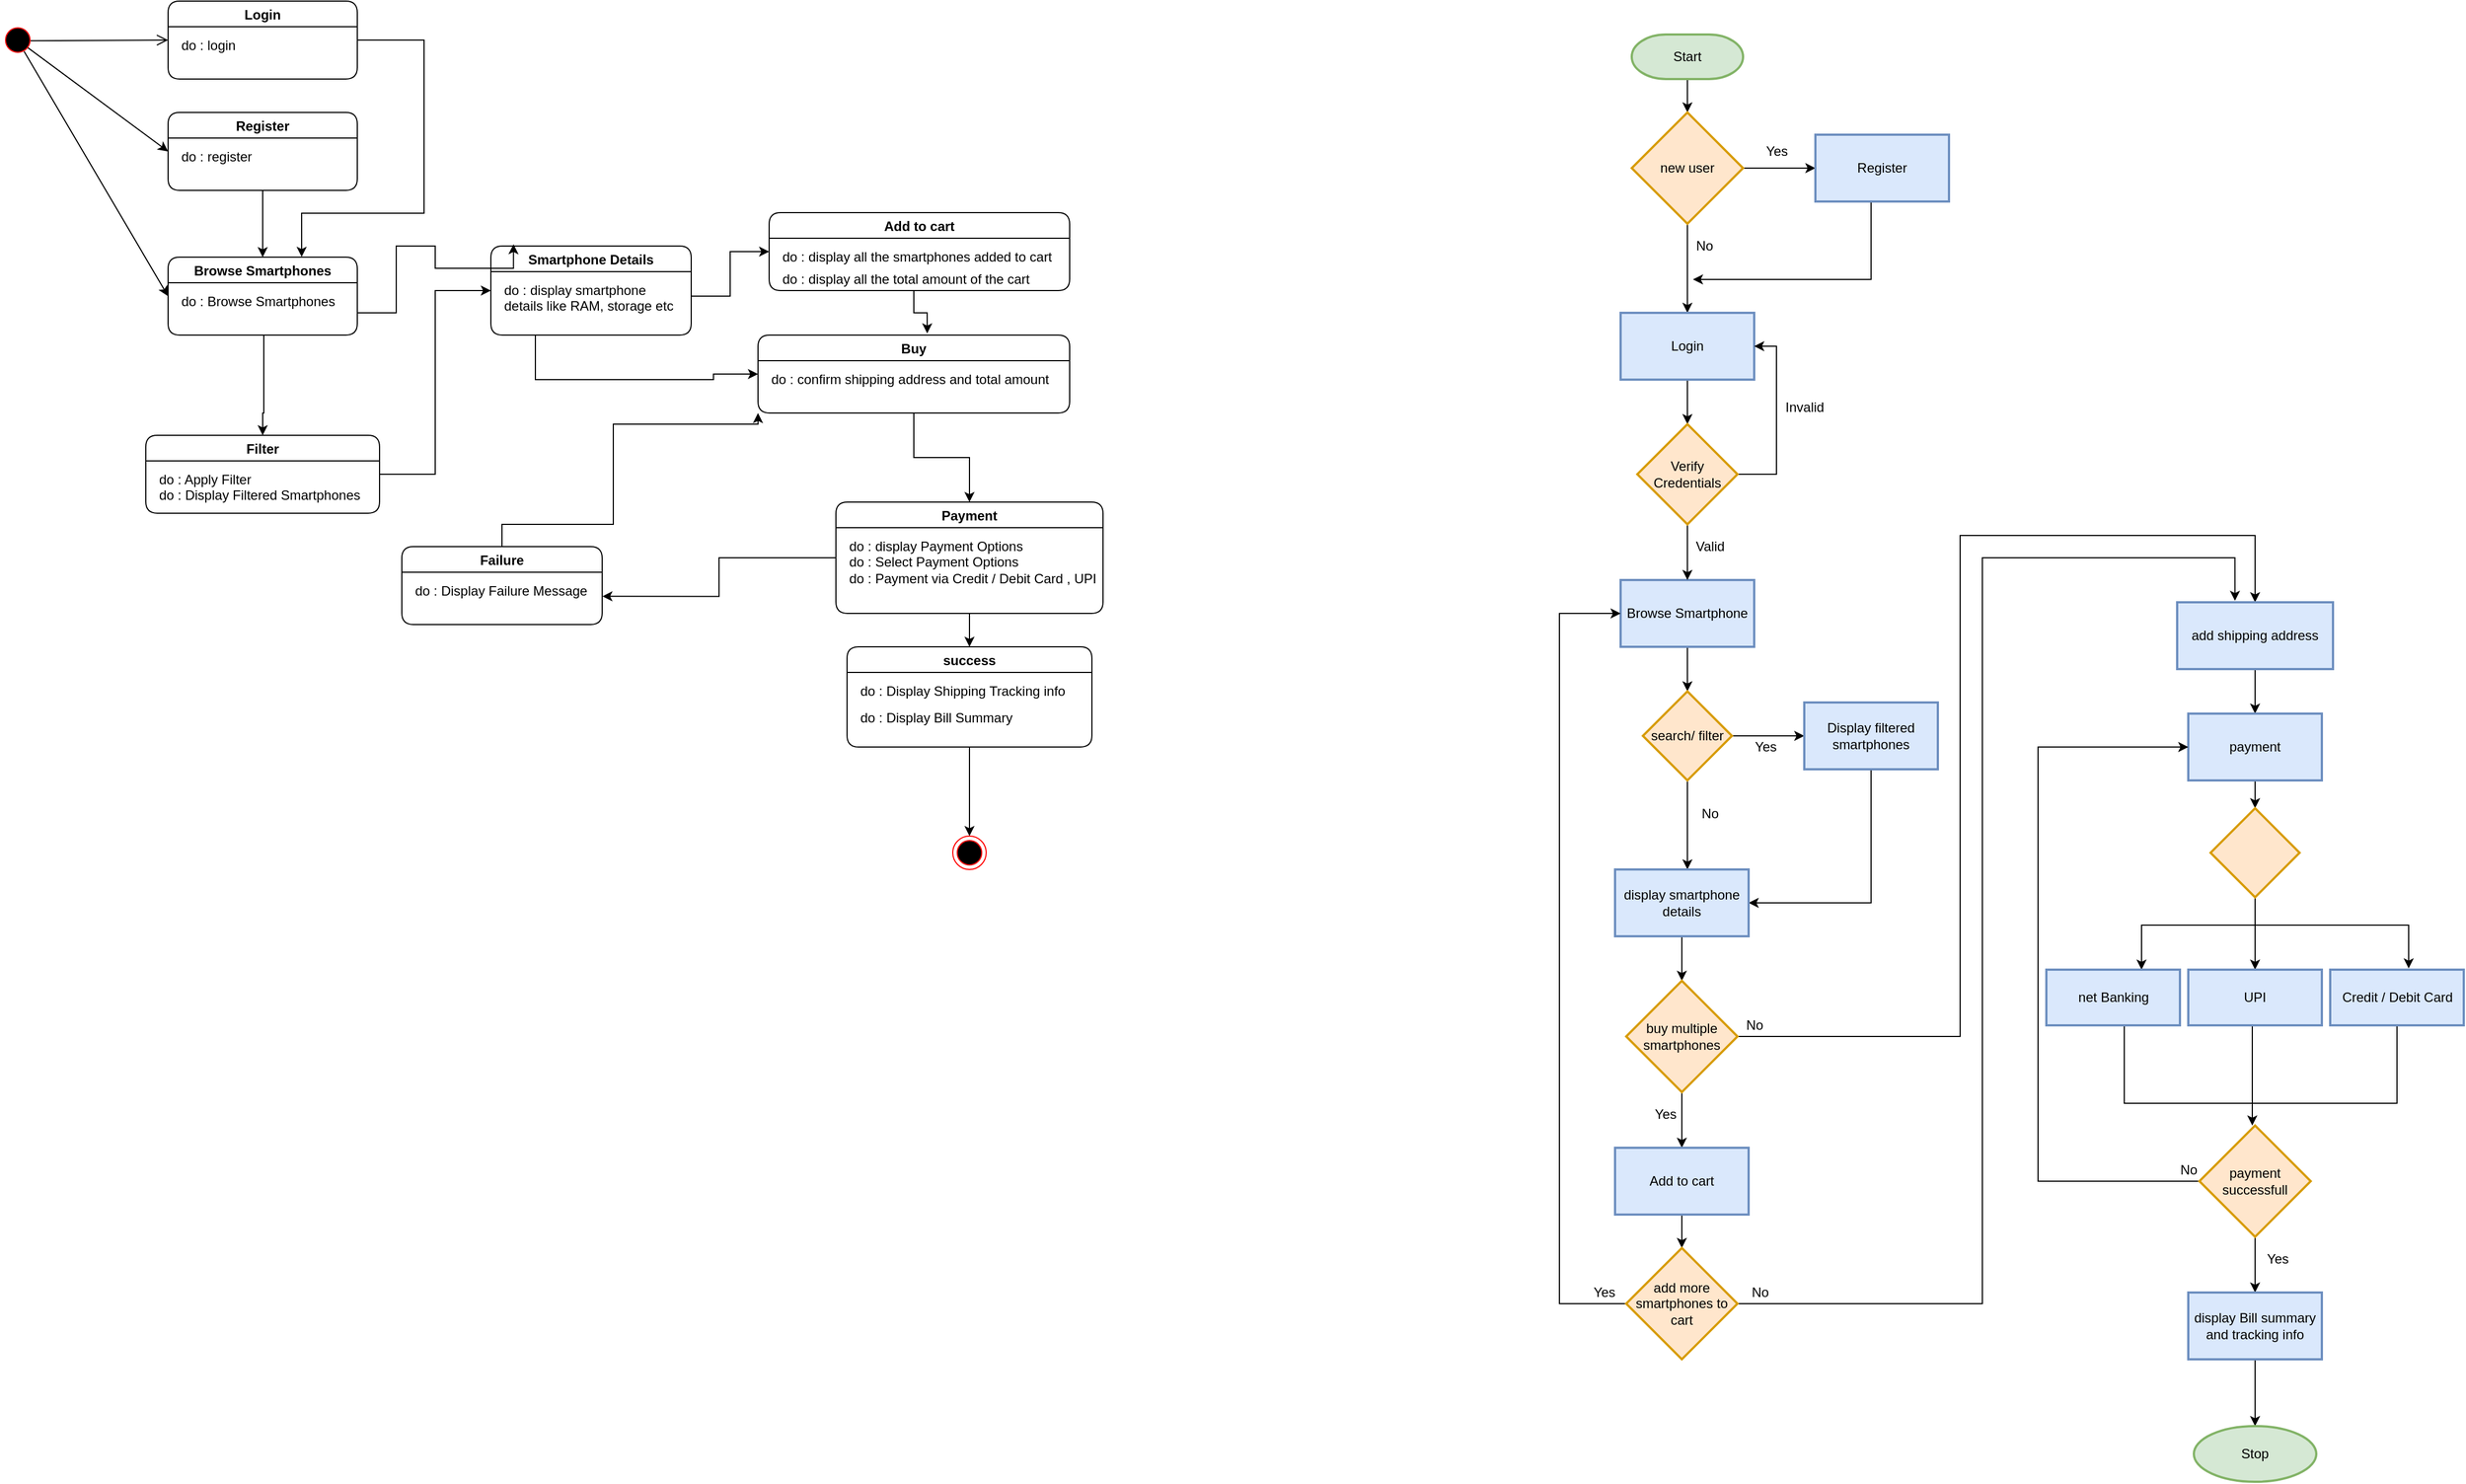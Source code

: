 <mxfile version="14.6.6" type="device"><diagram name="Page-1" id="58cdce13-f638-feb5-8d6f-7d28b1aa9fa0"><mxGraphModel dx="1221" dy="626" grid="1" gridSize="10" guides="1" tooltips="1" connect="1" arrows="1" fold="1" page="1" pageScale="1" pageWidth="1100" pageHeight="850" background="#ffffff" math="0" shadow="0"><root><mxCell id="0"/><mxCell id="1" parent="0"/><mxCell id="HettC8K9gz9zgXReMGe_-32" style="rounded=0;orthogonalLoop=1;jettySize=auto;html=1;entryX=0;entryY=0.5;entryDx=0;entryDy=0;exitX=0.783;exitY=0.714;exitDx=0;exitDy=0;exitPerimeter=0;" parent="1" source="HettC8K9gz9zgXReMGe_-4" target="HettC8K9gz9zgXReMGe_-27" edge="1"><mxGeometry relative="1" as="geometry"/></mxCell><mxCell id="HettC8K9gz9zgXReMGe_-33" style="edgeStyle=none;rounded=0;orthogonalLoop=1;jettySize=auto;html=1;entryX=0;entryY=0.5;entryDx=0;entryDy=0;exitX=0.688;exitY=0.837;exitDx=0;exitDy=0;exitPerimeter=0;" parent="1" source="HettC8K9gz9zgXReMGe_-4" target="HettC8K9gz9zgXReMGe_-19" edge="1"><mxGeometry relative="1" as="geometry"><mxPoint x="270" y="310" as="targetPoint"/></mxGeometry></mxCell><mxCell id="HettC8K9gz9zgXReMGe_-4" value="" style="ellipse;html=1;shape=startState;fillColor=#000000;strokeColor=#ff0000;" parent="1" vertex="1"><mxGeometry x="120" y="80" width="30" height="30" as="geometry"/></mxCell><mxCell id="HettC8K9gz9zgXReMGe_-5" value="" style="html=1;verticalAlign=bottom;endArrow=open;endSize=8;strokeColor=#000000;exitX=0.882;exitY=0.52;exitDx=0;exitDy=0;exitPerimeter=0;entryX=0;entryY=0.5;entryDx=0;entryDy=0;" parent="1" source="HettC8K9gz9zgXReMGe_-4" target="HettC8K9gz9zgXReMGe_-29" edge="1"><mxGeometry relative="1" as="geometry"><mxPoint x="230" y="95.5" as="targetPoint"/><mxPoint x="146" y="95.5" as="sourcePoint"/></mxGeometry></mxCell><mxCell id="t_Y87jBm84fp0ZfeWm3s-17" style="edgeStyle=orthogonalEdgeStyle;rounded=0;orthogonalLoop=1;jettySize=auto;html=1;" edge="1" parent="1" source="HettC8K9gz9zgXReMGe_-15"><mxGeometry relative="1" as="geometry"><mxPoint x="800" y="430" as="targetPoint"/><Array as="points"><mxPoint x="570" y="530"/><mxPoint x="670" y="530"/><mxPoint x="670" y="440"/></Array></mxGeometry></mxCell><mxCell id="HettC8K9gz9zgXReMGe_-15" value="Failure" style="swimlane;rounded=1;startSize=23;" parent="1" vertex="1"><mxGeometry x="480" y="550" width="180" height="70" as="geometry"><mxRectangle x="140" y="5" width="80" height="23" as="alternateBounds"/></mxGeometry></mxCell><mxCell id="HettC8K9gz9zgXReMGe_-16" value="do : Display Failure Message" style="text;html=1;resizable=0;points=[];autosize=1;align=left;verticalAlign=top;spacingTop=-4;" parent="HettC8K9gz9zgXReMGe_-15" vertex="1"><mxGeometry x="10" y="30" width="170" height="20" as="geometry"/></mxCell><mxCell id="bRlnaPuVCn2W1XJWT1bl-6" style="edgeStyle=orthogonalEdgeStyle;rounded=0;orthogonalLoop=1;jettySize=auto;html=1;entryX=0.5;entryY=0;entryDx=0;entryDy=0;" parent="1" source="HettC8K9gz9zgXReMGe_-17" target="HettC8K9gz9zgXReMGe_-53" edge="1"><mxGeometry relative="1" as="geometry"/></mxCell><mxCell id="HettC8K9gz9zgXReMGe_-17" value="success" style="swimlane;rounded=1;startSize=23;" parent="1" vertex="1"><mxGeometry x="880" y="640" width="220" height="90" as="geometry"><mxRectangle x="140" y="5" width="80" height="23" as="alternateBounds"/></mxGeometry></mxCell><mxCell id="HettC8K9gz9zgXReMGe_-18" value="do : Display Shipping Tracking info" style="text;html=1;resizable=0;points=[];autosize=1;align=left;verticalAlign=top;spacingTop=-4;" parent="HettC8K9gz9zgXReMGe_-17" vertex="1"><mxGeometry x="10" y="30" width="200" height="20" as="geometry"/></mxCell><mxCell id="HettC8K9gz9zgXReMGe_-50" value="do : Display Bill Summary" style="text;html=1;" parent="HettC8K9gz9zgXReMGe_-17" vertex="1"><mxGeometry x="10" y="50" width="110" height="30" as="geometry"/></mxCell><mxCell id="UNhjwap0lLsYnW5HGIpj-2" style="edgeStyle=orthogonalEdgeStyle;rounded=0;orthogonalLoop=1;jettySize=auto;html=1;entryX=0.5;entryY=0;entryDx=0;entryDy=0;" parent="1" source="HettC8K9gz9zgXReMGe_-19" edge="1" target="HettC8K9gz9zgXReMGe_-25"><mxGeometry relative="1" as="geometry"><mxPoint x="620" y="430" as="targetPoint"/><Array as="points"><mxPoint x="356" y="430"/></Array></mxGeometry></mxCell><mxCell id="HettC8K9gz9zgXReMGe_-19" value="Browse Smartphones" style="swimlane;rounded=1;" parent="1" vertex="1"><mxGeometry x="270" y="290" width="170" height="70" as="geometry"><mxRectangle x="140" y="5" width="80" height="23" as="alternateBounds"/></mxGeometry></mxCell><mxCell id="HettC8K9gz9zgXReMGe_-20" value="do :&amp;nbsp;&lt;span style=&quot;text-align: center&quot;&gt;Browse Smartphones&lt;/span&gt;" style="text;html=1;resizable=0;points=[];autosize=1;align=left;verticalAlign=top;spacingTop=-4;" parent="HettC8K9gz9zgXReMGe_-19" vertex="1"><mxGeometry x="10" y="30" width="150" height="20" as="geometry"/></mxCell><mxCell id="HettC8K9gz9zgXReMGe_-48" style="edgeStyle=none;rounded=0;orthogonalLoop=1;jettySize=auto;html=1;entryX=0.5;entryY=0;entryDx=0;entryDy=0;" parent="1" source="HettC8K9gz9zgXReMGe_-21" target="HettC8K9gz9zgXReMGe_-17" edge="1"><mxGeometry relative="1" as="geometry"><mxPoint x="860" y="600" as="targetPoint"/></mxGeometry></mxCell><mxCell id="t_Y87jBm84fp0ZfeWm3s-16" style="edgeStyle=orthogonalEdgeStyle;rounded=0;orthogonalLoop=1;jettySize=auto;html=1;entryX=1.001;entryY=0.734;entryDx=0;entryDy=0;entryPerimeter=0;" edge="1" parent="1" source="HettC8K9gz9zgXReMGe_-21" target="HettC8K9gz9zgXReMGe_-16"><mxGeometry relative="1" as="geometry"/></mxCell><mxCell id="HettC8K9gz9zgXReMGe_-21" value="Payment" style="swimlane;rounded=1;" parent="1" vertex="1"><mxGeometry x="870" y="510" width="240" height="100" as="geometry"><mxRectangle x="140" y="5" width="80" height="23" as="alternateBounds"/></mxGeometry></mxCell><mxCell id="HettC8K9gz9zgXReMGe_-22" value="do : display Payment Options" style="text;html=1;resizable=0;points=[];autosize=1;align=left;verticalAlign=top;spacingTop=-4;" parent="HettC8K9gz9zgXReMGe_-21" vertex="1"><mxGeometry x="10" y="30" width="170" height="20" as="geometry"/></mxCell><mxCell id="HettC8K9gz9zgXReMGe_-45" value="do : Select Payment Options" style="text;html=1;" parent="HettC8K9gz9zgXReMGe_-21" vertex="1"><mxGeometry x="10" y="40" width="110" height="30" as="geometry"/></mxCell><mxCell id="HettC8K9gz9zgXReMGe_-46" value="do : Payment via Credit / Debit Card , UPI" style="text;html=1;" parent="HettC8K9gz9zgXReMGe_-21" vertex="1"><mxGeometry x="10" y="55" width="110" height="30" as="geometry"/></mxCell><mxCell id="HettC8K9gz9zgXReMGe_-23" value="Add to cart" style="swimlane;rounded=1;" parent="1" vertex="1"><mxGeometry x="810" y="250" width="270" height="70" as="geometry"><mxRectangle x="140" y="5" width="80" height="23" as="alternateBounds"/></mxGeometry></mxCell><mxCell id="HettC8K9gz9zgXReMGe_-24" value="do : display all the smartphones added to cart" style="text;html=1;resizable=0;points=[];autosize=1;align=left;verticalAlign=top;spacingTop=-4;" parent="HettC8K9gz9zgXReMGe_-23" vertex="1"><mxGeometry x="10" y="30" width="260" height="20" as="geometry"/></mxCell><mxCell id="t_Y87jBm84fp0ZfeWm3s-13" value="do : display all the total amount of the cart" style="text;html=1;resizable=0;points=[];autosize=1;align=left;verticalAlign=top;spacingTop=-4;" vertex="1" parent="HettC8K9gz9zgXReMGe_-23"><mxGeometry x="10" y="50" width="240" height="20" as="geometry"/></mxCell><mxCell id="t_Y87jBm84fp0ZfeWm3s-5" style="edgeStyle=orthogonalEdgeStyle;rounded=0;orthogonalLoop=1;jettySize=auto;html=1;entryX=0;entryY=0.5;entryDx=0;entryDy=0;" edge="1" parent="1" source="HettC8K9gz9zgXReMGe_-25" target="t_Y87jBm84fp0ZfeWm3s-2"><mxGeometry relative="1" as="geometry"/></mxCell><mxCell id="HettC8K9gz9zgXReMGe_-25" value="Filter" style="swimlane;rounded=1;" parent="1" vertex="1"><mxGeometry x="250" y="450" width="210" height="70" as="geometry"><mxRectangle x="140" y="5" width="80" height="23" as="alternateBounds"/></mxGeometry></mxCell><mxCell id="HettC8K9gz9zgXReMGe_-26" value="do : Apply Filter" style="text;html=1;resizable=0;points=[];autosize=1;align=left;verticalAlign=top;spacingTop=-4;" parent="HettC8K9gz9zgXReMGe_-25" vertex="1"><mxGeometry x="10" y="30" width="100" height="20" as="geometry"/></mxCell><mxCell id="HettC8K9gz9zgXReMGe_-38" value="do : Display Filtered Smartphones" style="text;html=1;" parent="HettC8K9gz9zgXReMGe_-25" vertex="1"><mxGeometry x="10" y="40" width="110" height="30" as="geometry"/></mxCell><mxCell id="HettC8K9gz9zgXReMGe_-35" style="edgeStyle=none;rounded=0;orthogonalLoop=1;jettySize=auto;html=1;entryX=0.5;entryY=0;entryDx=0;entryDy=0;" parent="1" source="HettC8K9gz9zgXReMGe_-27" target="HettC8K9gz9zgXReMGe_-19" edge="1"><mxGeometry relative="1" as="geometry"/></mxCell><mxCell id="HettC8K9gz9zgXReMGe_-27" value="Register" style="swimlane;rounded=1;" parent="1" vertex="1"><mxGeometry x="270" y="160" width="170" height="70" as="geometry"><mxRectangle x="140" y="5" width="80" height="23" as="alternateBounds"/></mxGeometry></mxCell><mxCell id="HettC8K9gz9zgXReMGe_-28" value="do : register" style="text;html=1;resizable=0;points=[];autosize=1;align=left;verticalAlign=top;spacingTop=-4;" parent="HettC8K9gz9zgXReMGe_-27" vertex="1"><mxGeometry x="10" y="30" width="80" height="20" as="geometry"/></mxCell><mxCell id="HettC8K9gz9zgXReMGe_-31" style="edgeStyle=orthogonalEdgeStyle;rounded=0;orthogonalLoop=1;jettySize=auto;html=1;entryX=0.706;entryY=-0.004;entryDx=0;entryDy=0;entryPerimeter=0;" parent="1" source="HettC8K9gz9zgXReMGe_-29" target="HettC8K9gz9zgXReMGe_-19" edge="1"><mxGeometry relative="1" as="geometry"><mxPoint x="390" y="288.5" as="targetPoint"/><Array as="points"><mxPoint x="500" y="94.5"/><mxPoint x="500" y="250.5"/><mxPoint x="390" y="250.5"/></Array></mxGeometry></mxCell><mxCell id="HettC8K9gz9zgXReMGe_-29" value="Login" style="swimlane;rounded=1;" parent="1" vertex="1"><mxGeometry x="270" y="60" width="170" height="70" as="geometry"><mxRectangle x="140" y="5" width="80" height="23" as="alternateBounds"/></mxGeometry></mxCell><mxCell id="HettC8K9gz9zgXReMGe_-30" value="do : login&amp;nbsp;" style="text;html=1;resizable=0;points=[];autosize=1;align=left;verticalAlign=top;spacingTop=-4;" parent="HettC8K9gz9zgXReMGe_-29" vertex="1"><mxGeometry x="10" y="30" width="70" height="20" as="geometry"/></mxCell><mxCell id="HettC8K9gz9zgXReMGe_-53" value="" style="ellipse;html=1;shape=endState;fillColor=#000000;strokeColor=#ff0000;rounded=1;" parent="1" vertex="1"><mxGeometry x="975" y="810" width="30" height="30" as="geometry"/></mxCell><mxCell id="t_Y87jBm84fp0ZfeWm3s-12" style="edgeStyle=orthogonalEdgeStyle;rounded=0;orthogonalLoop=1;jettySize=auto;html=1;entryX=0;entryY=0.5;entryDx=0;entryDy=0;" edge="1" parent="1" source="t_Y87jBm84fp0ZfeWm3s-2" target="t_Y87jBm84fp0ZfeWm3s-7"><mxGeometry relative="1" as="geometry"><mxPoint x="740" y="370" as="targetPoint"/><Array as="points"><mxPoint x="600" y="400"/><mxPoint x="760" y="400"/></Array></mxGeometry></mxCell><mxCell id="t_Y87jBm84fp0ZfeWm3s-2" value="Smartphone Details" style="swimlane;rounded=1;" vertex="1" parent="1"><mxGeometry x="560" y="280" width="180" height="80" as="geometry"><mxRectangle x="140" y="5" width="80" height="23" as="alternateBounds"/></mxGeometry></mxCell><mxCell id="t_Y87jBm84fp0ZfeWm3s-3" value="do : display smartphone &lt;br&gt;details like RAM, storage etc" style="text;html=1;resizable=0;points=[];autosize=1;align=left;verticalAlign=top;spacingTop=-4;" vertex="1" parent="t_Y87jBm84fp0ZfeWm3s-2"><mxGeometry x="10" y="30" width="170" height="30" as="geometry"/></mxCell><mxCell id="t_Y87jBm84fp0ZfeWm3s-6" style="edgeStyle=orthogonalEdgeStyle;rounded=0;orthogonalLoop=1;jettySize=auto;html=1;entryX=0.113;entryY=-0.021;entryDx=0;entryDy=0;entryPerimeter=0;" edge="1" parent="1" target="t_Y87jBm84fp0ZfeWm3s-2"><mxGeometry relative="1" as="geometry"><mxPoint x="510" y="350" as="targetPoint"/><mxPoint x="440" y="340" as="sourcePoint"/><Array as="points"><mxPoint x="475" y="340"/><mxPoint x="475" y="280"/><mxPoint x="510" y="280"/><mxPoint x="510" y="300"/><mxPoint x="580" y="300"/></Array></mxGeometry></mxCell><mxCell id="t_Y87jBm84fp0ZfeWm3s-14" style="edgeStyle=orthogonalEdgeStyle;rounded=0;orthogonalLoop=1;jettySize=auto;html=1;" edge="1" parent="1" source="t_Y87jBm84fp0ZfeWm3s-7" target="HettC8K9gz9zgXReMGe_-21"><mxGeometry relative="1" as="geometry"/></mxCell><mxCell id="t_Y87jBm84fp0ZfeWm3s-7" value="Buy" style="swimlane;rounded=1;" vertex="1" parent="1"><mxGeometry x="800" y="360" width="280" height="70" as="geometry"><mxRectangle x="140" y="5" width="80" height="23" as="alternateBounds"/></mxGeometry></mxCell><mxCell id="t_Y87jBm84fp0ZfeWm3s-8" value="do : confirm shipping address and total amount" style="text;html=1;resizable=0;points=[];autosize=1;align=left;verticalAlign=top;spacingTop=-4;" vertex="1" parent="t_Y87jBm84fp0ZfeWm3s-7"><mxGeometry x="10" y="30" width="270" height="20" as="geometry"/></mxCell><mxCell id="t_Y87jBm84fp0ZfeWm3s-11" style="edgeStyle=orthogonalEdgeStyle;rounded=0;orthogonalLoop=1;jettySize=auto;html=1;entryX=0;entryY=0.5;entryDx=0;entryDy=0;" edge="1" parent="1" source="t_Y87jBm84fp0ZfeWm3s-3" target="HettC8K9gz9zgXReMGe_-23"><mxGeometry relative="1" as="geometry"/></mxCell><mxCell id="t_Y87jBm84fp0ZfeWm3s-15" style="edgeStyle=orthogonalEdgeStyle;rounded=0;orthogonalLoop=1;jettySize=auto;html=1;entryX=0.543;entryY=-0.022;entryDx=0;entryDy=0;entryPerimeter=0;" edge="1" parent="1" source="t_Y87jBm84fp0ZfeWm3s-13" target="t_Y87jBm84fp0ZfeWm3s-7"><mxGeometry relative="1" as="geometry"/></mxCell><mxCell id="t_Y87jBm84fp0ZfeWm3s-30" style="edgeStyle=orthogonalEdgeStyle;rounded=0;orthogonalLoop=1;jettySize=auto;html=1;entryX=0.5;entryY=1;entryDx=0;entryDy=0;endArrow=none;endFill=0;startArrow=classic;startFill=1;entryPerimeter=0;" edge="1" parent="1" source="t_Y87jBm84fp0ZfeWm3s-29" target="t_Y87jBm84fp0ZfeWm3s-109"><mxGeometry relative="1" as="geometry"><mxPoint x="1635" y="130" as="targetPoint"/></mxGeometry></mxCell><mxCell id="t_Y87jBm84fp0ZfeWm3s-32" value="" style="edgeStyle=orthogonalEdgeStyle;rounded=0;orthogonalLoop=1;jettySize=auto;html=1;startArrow=none;startFill=0;endArrow=classic;endFill=1;" edge="1" parent="1" source="t_Y87jBm84fp0ZfeWm3s-29" target="t_Y87jBm84fp0ZfeWm3s-31"><mxGeometry relative="1" as="geometry"/></mxCell><mxCell id="t_Y87jBm84fp0ZfeWm3s-34" value="" style="edgeStyle=orthogonalEdgeStyle;rounded=0;orthogonalLoop=1;jettySize=auto;html=1;startArrow=none;startFill=0;endArrow=classic;endFill=1;" edge="1" parent="1" source="t_Y87jBm84fp0ZfeWm3s-29" target="t_Y87jBm84fp0ZfeWm3s-33"><mxGeometry relative="1" as="geometry"/></mxCell><mxCell id="t_Y87jBm84fp0ZfeWm3s-29" value="new user" style="strokeWidth=2;html=1;shape=mxgraph.flowchart.decision;whiteSpace=wrap;fillColor=#ffe6cc;strokeColor=#d79b00;" vertex="1" parent="1"><mxGeometry x="1585" y="160" width="100" height="100" as="geometry"/></mxCell><mxCell id="t_Y87jBm84fp0ZfeWm3s-39" style="edgeStyle=orthogonalEdgeStyle;rounded=0;orthogonalLoop=1;jettySize=auto;html=1;startArrow=none;startFill=0;endArrow=classic;endFill=1;" edge="1" parent="1" source="t_Y87jBm84fp0ZfeWm3s-31"><mxGeometry relative="1" as="geometry"><mxPoint x="1640" y="310" as="targetPoint"/><Array as="points"><mxPoint x="1800" y="310"/></Array></mxGeometry></mxCell><mxCell id="t_Y87jBm84fp0ZfeWm3s-31" value="Register" style="whiteSpace=wrap;html=1;strokeWidth=2;fillColor=#dae8fc;strokeColor=#6c8ebf;" vertex="1" parent="1"><mxGeometry x="1750" y="180" width="120" height="60" as="geometry"/></mxCell><mxCell id="t_Y87jBm84fp0ZfeWm3s-55" value="" style="edgeStyle=orthogonalEdgeStyle;rounded=0;orthogonalLoop=1;jettySize=auto;html=1;startArrow=none;startFill=0;endArrow=classic;endFill=1;" edge="1" parent="1" source="t_Y87jBm84fp0ZfeWm3s-33" target="t_Y87jBm84fp0ZfeWm3s-54"><mxGeometry relative="1" as="geometry"/></mxCell><mxCell id="t_Y87jBm84fp0ZfeWm3s-33" value="Login" style="whiteSpace=wrap;html=1;strokeWidth=2;fillColor=#dae8fc;strokeColor=#6c8ebf;" vertex="1" parent="1"><mxGeometry x="1575" y="340" width="120" height="60" as="geometry"/></mxCell><mxCell id="t_Y87jBm84fp0ZfeWm3s-35" value="Yes" style="text;html=1;align=center;verticalAlign=middle;resizable=0;points=[];autosize=1;strokeColor=none;" vertex="1" parent="1"><mxGeometry x="1700" y="185" width="30" height="20" as="geometry"/></mxCell><mxCell id="t_Y87jBm84fp0ZfeWm3s-36" value="No" style="text;html=1;align=center;verticalAlign=middle;resizable=0;points=[];autosize=1;strokeColor=none;" vertex="1" parent="1"><mxGeometry x="1635" y="270" width="30" height="20" as="geometry"/></mxCell><mxCell id="t_Y87jBm84fp0ZfeWm3s-45" value="" style="edgeStyle=orthogonalEdgeStyle;rounded=0;orthogonalLoop=1;jettySize=auto;html=1;startArrow=none;startFill=0;endArrow=classic;endFill=1;" edge="1" parent="1" source="t_Y87jBm84fp0ZfeWm3s-37" target="t_Y87jBm84fp0ZfeWm3s-44"><mxGeometry relative="1" as="geometry"/></mxCell><mxCell id="t_Y87jBm84fp0ZfeWm3s-37" value="Browse Smartphone" style="whiteSpace=wrap;html=1;strokeWidth=2;fillColor=#dae8fc;strokeColor=#6c8ebf;" vertex="1" parent="1"><mxGeometry x="1575" y="580" width="120" height="60" as="geometry"/></mxCell><mxCell id="t_Y87jBm84fp0ZfeWm3s-47" value="" style="edgeStyle=orthogonalEdgeStyle;rounded=0;orthogonalLoop=1;jettySize=auto;html=1;startArrow=none;startFill=0;endArrow=classic;endFill=1;" edge="1" parent="1" source="t_Y87jBm84fp0ZfeWm3s-44" target="t_Y87jBm84fp0ZfeWm3s-46"><mxGeometry relative="1" as="geometry"/></mxCell><mxCell id="t_Y87jBm84fp0ZfeWm3s-50" value="" style="edgeStyle=orthogonalEdgeStyle;rounded=0;orthogonalLoop=1;jettySize=auto;html=1;startArrow=none;startFill=0;endArrow=classic;endFill=1;" edge="1" parent="1" source="t_Y87jBm84fp0ZfeWm3s-44"><mxGeometry relative="1" as="geometry"><mxPoint x="1635" y="840" as="targetPoint"/></mxGeometry></mxCell><mxCell id="t_Y87jBm84fp0ZfeWm3s-44" value="search/ filter" style="rhombus;whiteSpace=wrap;html=1;strokeWidth=2;fillColor=#ffe6cc;strokeColor=#d79b00;" vertex="1" parent="1"><mxGeometry x="1595" y="680" width="80" height="80" as="geometry"/></mxCell><mxCell id="t_Y87jBm84fp0ZfeWm3s-108" style="edgeStyle=orthogonalEdgeStyle;rounded=0;orthogonalLoop=1;jettySize=auto;html=1;entryX=1;entryY=0.5;entryDx=0;entryDy=0;startArrow=none;startFill=0;endArrow=classic;endFill=1;" edge="1" parent="1" source="t_Y87jBm84fp0ZfeWm3s-46" target="t_Y87jBm84fp0ZfeWm3s-49"><mxGeometry relative="1" as="geometry"><Array as="points"><mxPoint x="1800" y="870"/></Array></mxGeometry></mxCell><mxCell id="t_Y87jBm84fp0ZfeWm3s-46" value="Display filtered smartphones" style="whiteSpace=wrap;html=1;strokeWidth=2;fillColor=#dae8fc;strokeColor=#6c8ebf;" vertex="1" parent="1"><mxGeometry x="1740" y="690" width="120" height="60" as="geometry"/></mxCell><mxCell id="t_Y87jBm84fp0ZfeWm3s-48" value="Yes" style="text;html=1;align=center;verticalAlign=middle;resizable=0;points=[];autosize=1;strokeColor=none;" vertex="1" parent="1"><mxGeometry x="1690" y="720" width="30" height="20" as="geometry"/></mxCell><mxCell id="t_Y87jBm84fp0ZfeWm3s-67" value="" style="edgeStyle=orthogonalEdgeStyle;rounded=0;orthogonalLoop=1;jettySize=auto;html=1;startArrow=none;startFill=0;endArrow=classic;endFill=1;" edge="1" parent="1" source="t_Y87jBm84fp0ZfeWm3s-49" target="t_Y87jBm84fp0ZfeWm3s-66"><mxGeometry relative="1" as="geometry"/></mxCell><mxCell id="t_Y87jBm84fp0ZfeWm3s-49" value="display smartphone details" style="whiteSpace=wrap;html=1;strokeWidth=2;fillColor=#dae8fc;strokeColor=#6c8ebf;" vertex="1" parent="1"><mxGeometry x="1570" y="840" width="120" height="60" as="geometry"/></mxCell><mxCell id="t_Y87jBm84fp0ZfeWm3s-51" value="No" style="text;html=1;align=center;verticalAlign=middle;resizable=0;points=[];autosize=1;strokeColor=none;" vertex="1" parent="1"><mxGeometry x="1640" y="780" width="30" height="20" as="geometry"/></mxCell><mxCell id="t_Y87jBm84fp0ZfeWm3s-60" style="edgeStyle=orthogonalEdgeStyle;rounded=0;orthogonalLoop=1;jettySize=auto;html=1;entryX=1;entryY=0.5;entryDx=0;entryDy=0;startArrow=none;startFill=0;endArrow=classic;endFill=1;" edge="1" parent="1" source="t_Y87jBm84fp0ZfeWm3s-54" target="t_Y87jBm84fp0ZfeWm3s-33"><mxGeometry relative="1" as="geometry"><Array as="points"><mxPoint x="1715" y="485"/><mxPoint x="1715" y="370"/></Array></mxGeometry></mxCell><mxCell id="t_Y87jBm84fp0ZfeWm3s-110" style="edgeStyle=orthogonalEdgeStyle;rounded=0;orthogonalLoop=1;jettySize=auto;html=1;entryX=0.5;entryY=0;entryDx=0;entryDy=0;startArrow=none;startFill=0;endArrow=classic;endFill=1;" edge="1" parent="1" source="t_Y87jBm84fp0ZfeWm3s-54" target="t_Y87jBm84fp0ZfeWm3s-37"><mxGeometry relative="1" as="geometry"/></mxCell><mxCell id="t_Y87jBm84fp0ZfeWm3s-54" value="Verify Credentials" style="rhombus;whiteSpace=wrap;html=1;strokeWidth=2;fillColor=#ffe6cc;strokeColor=#d79b00;" vertex="1" parent="1"><mxGeometry x="1590" y="440" width="90" height="90" as="geometry"/></mxCell><mxCell id="t_Y87jBm84fp0ZfeWm3s-61" value="Invalid" style="text;html=1;align=center;verticalAlign=middle;resizable=0;points=[];autosize=1;strokeColor=none;" vertex="1" parent="1"><mxGeometry x="1715" y="415" width="50" height="20" as="geometry"/></mxCell><mxCell id="t_Y87jBm84fp0ZfeWm3s-64" value="Valid" style="text;html=1;align=center;verticalAlign=middle;resizable=0;points=[];autosize=1;strokeColor=none;" vertex="1" parent="1"><mxGeometry x="1635" y="540" width="40" height="20" as="geometry"/></mxCell><mxCell id="t_Y87jBm84fp0ZfeWm3s-69" value="" style="edgeStyle=orthogonalEdgeStyle;rounded=0;orthogonalLoop=1;jettySize=auto;html=1;startArrow=none;startFill=0;endArrow=classic;endFill=1;entryX=0.5;entryY=0;entryDx=0;entryDy=0;exitX=1;exitY=0.5;exitDx=0;exitDy=0;" edge="1" parent="1" source="t_Y87jBm84fp0ZfeWm3s-66" target="t_Y87jBm84fp0ZfeWm3s-78"><mxGeometry relative="1" as="geometry"><mxPoint x="1680" y="1050" as="sourcePoint"/><mxPoint x="1750" y="1430" as="targetPoint"/><Array as="points"><mxPoint x="1880" y="990"/><mxPoint x="1880" y="540"/><mxPoint x="2145" y="540"/></Array></mxGeometry></mxCell><mxCell id="t_Y87jBm84fp0ZfeWm3s-71" value="" style="edgeStyle=orthogonalEdgeStyle;rounded=0;orthogonalLoop=1;jettySize=auto;html=1;startArrow=none;startFill=0;endArrow=classic;endFill=1;" edge="1" parent="1" source="t_Y87jBm84fp0ZfeWm3s-66" target="t_Y87jBm84fp0ZfeWm3s-70"><mxGeometry relative="1" as="geometry"/></mxCell><mxCell id="t_Y87jBm84fp0ZfeWm3s-66" value="buy multiple&lt;br&gt;smartphones" style="rhombus;whiteSpace=wrap;html=1;strokeWidth=2;fillColor=#ffe6cc;strokeColor=#d79b00;" vertex="1" parent="1"><mxGeometry x="1580" y="940" width="100" height="100" as="geometry"/></mxCell><mxCell id="t_Y87jBm84fp0ZfeWm3s-77" value="" style="edgeStyle=orthogonalEdgeStyle;rounded=0;orthogonalLoop=1;jettySize=auto;html=1;startArrow=none;startFill=0;endArrow=classic;endFill=1;" edge="1" parent="1" source="t_Y87jBm84fp0ZfeWm3s-70" target="t_Y87jBm84fp0ZfeWm3s-76"><mxGeometry relative="1" as="geometry"><Array as="points"><mxPoint x="1630" y="1210"/><mxPoint x="1630" y="1210"/></Array></mxGeometry></mxCell><mxCell id="t_Y87jBm84fp0ZfeWm3s-70" value="Add to cart" style="whiteSpace=wrap;html=1;strokeWidth=2;fillColor=#dae8fc;strokeColor=#6c8ebf;" vertex="1" parent="1"><mxGeometry x="1570" y="1090" width="120" height="60" as="geometry"/></mxCell><mxCell id="t_Y87jBm84fp0ZfeWm3s-72" value="Yes" style="text;html=1;align=center;verticalAlign=middle;resizable=0;points=[];autosize=1;strokeColor=none;" vertex="1" parent="1"><mxGeometry x="1600" y="1050" width="30" height="20" as="geometry"/></mxCell><mxCell id="t_Y87jBm84fp0ZfeWm3s-73" value="No" style="text;html=1;align=center;verticalAlign=middle;resizable=0;points=[];autosize=1;strokeColor=none;" vertex="1" parent="1"><mxGeometry x="1680" y="970" width="30" height="20" as="geometry"/></mxCell><mxCell id="t_Y87jBm84fp0ZfeWm3s-81" style="edgeStyle=orthogonalEdgeStyle;rounded=0;orthogonalLoop=1;jettySize=auto;html=1;entryX=0;entryY=0.5;entryDx=0;entryDy=0;startArrow=none;startFill=0;endArrow=classic;endFill=1;" edge="1" parent="1" source="t_Y87jBm84fp0ZfeWm3s-76" target="t_Y87jBm84fp0ZfeWm3s-37"><mxGeometry relative="1" as="geometry"><Array as="points"><mxPoint x="1520" y="1230"/><mxPoint x="1520" y="610"/></Array></mxGeometry></mxCell><mxCell id="t_Y87jBm84fp0ZfeWm3s-111" style="edgeStyle=orthogonalEdgeStyle;rounded=0;orthogonalLoop=1;jettySize=auto;html=1;startArrow=none;startFill=0;endArrow=classic;endFill=1;entryX=0.371;entryY=-0.022;entryDx=0;entryDy=0;entryPerimeter=0;" edge="1" parent="1" source="t_Y87jBm84fp0ZfeWm3s-76" target="t_Y87jBm84fp0ZfeWm3s-78"><mxGeometry relative="1" as="geometry"><mxPoint x="1930" y="440" as="targetPoint"/><Array as="points"><mxPoint x="1900" y="1230"/><mxPoint x="1900" y="560"/><mxPoint x="2127" y="560"/></Array></mxGeometry></mxCell><mxCell id="t_Y87jBm84fp0ZfeWm3s-76" value="add more smartphones to cart" style="rhombus;whiteSpace=wrap;html=1;strokeWidth=2;fillColor=#ffe6cc;strokeColor=#d79b00;" vertex="1" parent="1"><mxGeometry x="1580" y="1180" width="100" height="100" as="geometry"/></mxCell><mxCell id="t_Y87jBm84fp0ZfeWm3s-84" value="" style="edgeStyle=orthogonalEdgeStyle;rounded=0;orthogonalLoop=1;jettySize=auto;html=1;startArrow=none;startFill=0;endArrow=classic;endFill=1;" edge="1" parent="1" source="t_Y87jBm84fp0ZfeWm3s-78" target="t_Y87jBm84fp0ZfeWm3s-83"><mxGeometry relative="1" as="geometry"/></mxCell><mxCell id="t_Y87jBm84fp0ZfeWm3s-78" value="add shipping address" style="whiteSpace=wrap;html=1;strokeWidth=2;fillColor=#dae8fc;strokeColor=#6c8ebf;" vertex="1" parent="1"><mxGeometry x="2075" y="600" width="140" height="60" as="geometry"/></mxCell><mxCell id="t_Y87jBm84fp0ZfeWm3s-80" value="No" style="text;html=1;align=center;verticalAlign=middle;resizable=0;points=[];autosize=1;strokeColor=none;" vertex="1" parent="1"><mxGeometry x="1685" y="1210" width="30" height="20" as="geometry"/></mxCell><mxCell id="t_Y87jBm84fp0ZfeWm3s-82" value="Yes" style="text;html=1;align=center;verticalAlign=middle;resizable=0;points=[];autosize=1;strokeColor=none;" vertex="1" parent="1"><mxGeometry x="1545" y="1210" width="30" height="20" as="geometry"/></mxCell><mxCell id="t_Y87jBm84fp0ZfeWm3s-86" value="" style="edgeStyle=orthogonalEdgeStyle;rounded=0;orthogonalLoop=1;jettySize=auto;html=1;startArrow=none;startFill=0;endArrow=classic;endFill=1;" edge="1" parent="1" source="t_Y87jBm84fp0ZfeWm3s-83" target="t_Y87jBm84fp0ZfeWm3s-85"><mxGeometry relative="1" as="geometry"/></mxCell><mxCell id="t_Y87jBm84fp0ZfeWm3s-83" value="payment" style="whiteSpace=wrap;html=1;strokeWidth=2;fillColor=#dae8fc;strokeColor=#6c8ebf;" vertex="1" parent="1"><mxGeometry x="2085" y="700" width="120" height="60" as="geometry"/></mxCell><mxCell id="t_Y87jBm84fp0ZfeWm3s-114" style="edgeStyle=orthogonalEdgeStyle;rounded=0;orthogonalLoop=1;jettySize=auto;html=1;startArrow=none;startFill=0;endArrow=classic;endFill=1;entryX=0.5;entryY=0;entryDx=0;entryDy=0;" edge="1" parent="1" source="t_Y87jBm84fp0ZfeWm3s-85" target="t_Y87jBm84fp0ZfeWm3s-89"><mxGeometry relative="1" as="geometry"><mxPoint x="2150" y="900" as="targetPoint"/><Array as="points"/></mxGeometry></mxCell><mxCell id="t_Y87jBm84fp0ZfeWm3s-85" value="" style="rhombus;whiteSpace=wrap;html=1;strokeWidth=2;fillColor=#ffe6cc;strokeColor=#d79b00;" vertex="1" parent="1"><mxGeometry x="2105" y="785" width="80" height="80" as="geometry"/></mxCell><mxCell id="t_Y87jBm84fp0ZfeWm3s-96" style="edgeStyle=orthogonalEdgeStyle;rounded=0;orthogonalLoop=1;jettySize=auto;html=1;startArrow=none;startFill=0;endArrow=classic;endFill=1;entryX=0.5;entryY=0;entryDx=0;entryDy=0;entryPerimeter=0;" edge="1" parent="1" source="t_Y87jBm84fp0ZfeWm3s-89"><mxGeometry relative="1" as="geometry"><mxPoint x="2142.5" y="1070" as="targetPoint"/><Array as="points"><mxPoint x="2143" y="1025"/></Array></mxGeometry></mxCell><mxCell id="t_Y87jBm84fp0ZfeWm3s-89" value="UPI" style="whiteSpace=wrap;html=1;strokeWidth=2;fillColor=#dae8fc;strokeColor=#6c8ebf;" vertex="1" parent="1"><mxGeometry x="2085" y="930" width="120" height="50" as="geometry"/></mxCell><mxCell id="t_Y87jBm84fp0ZfeWm3s-95" style="edgeStyle=orthogonalEdgeStyle;rounded=0;orthogonalLoop=1;jettySize=auto;html=1;startArrow=none;startFill=0;endArrow=none;endFill=0;entryX=0.5;entryY=1;entryDx=0;entryDy=0;" edge="1" parent="1" source="t_Y87jBm84fp0ZfeWm3s-91" target="t_Y87jBm84fp0ZfeWm3s-93"><mxGeometry relative="1" as="geometry"><mxPoint x="2172.5" y="1245" as="targetPoint"/><Array as="points"><mxPoint x="2027.5" y="1050"/><mxPoint x="2272.5" y="1050"/></Array></mxGeometry></mxCell><mxCell id="t_Y87jBm84fp0ZfeWm3s-115" style="edgeStyle=orthogonalEdgeStyle;rounded=0;orthogonalLoop=1;jettySize=auto;html=1;entryX=0.59;entryY=-0.022;entryDx=0;entryDy=0;entryPerimeter=0;startArrow=classic;startFill=1;endArrow=classic;endFill=1;" edge="1" parent="1" source="t_Y87jBm84fp0ZfeWm3s-91" target="t_Y87jBm84fp0ZfeWm3s-93"><mxGeometry relative="1" as="geometry"><Array as="points"><mxPoint x="2043" y="890"/><mxPoint x="2283" y="890"/><mxPoint x="2283" y="929"/></Array></mxGeometry></mxCell><mxCell id="t_Y87jBm84fp0ZfeWm3s-91" value="net Banking" style="whiteSpace=wrap;html=1;strokeWidth=2;fillColor=#dae8fc;strokeColor=#6c8ebf;" vertex="1" parent="1"><mxGeometry x="1957.5" y="930" width="120" height="50" as="geometry"/></mxCell><mxCell id="t_Y87jBm84fp0ZfeWm3s-93" value="Credit / Debit Card" style="whiteSpace=wrap;html=1;strokeWidth=2;fillColor=#dae8fc;strokeColor=#6c8ebf;" vertex="1" parent="1"><mxGeometry x="2212.5" y="930" width="120" height="50" as="geometry"/></mxCell><mxCell id="t_Y87jBm84fp0ZfeWm3s-100" value="" style="edgeStyle=orthogonalEdgeStyle;rounded=0;orthogonalLoop=1;jettySize=auto;html=1;startArrow=none;startFill=0;endArrow=classic;endFill=1;" edge="1" parent="1" source="t_Y87jBm84fp0ZfeWm3s-98" target="t_Y87jBm84fp0ZfeWm3s-99"><mxGeometry relative="1" as="geometry"/></mxCell><mxCell id="t_Y87jBm84fp0ZfeWm3s-101" style="edgeStyle=orthogonalEdgeStyle;rounded=0;orthogonalLoop=1;jettySize=auto;html=1;startArrow=none;startFill=0;endArrow=classic;endFill=1;" edge="1" parent="1" source="t_Y87jBm84fp0ZfeWm3s-98"><mxGeometry relative="1" as="geometry"><mxPoint x="2085" y="730" as="targetPoint"/><Array as="points"><mxPoint x="1950" y="1120"/><mxPoint x="1950" y="730"/></Array></mxGeometry></mxCell><mxCell id="t_Y87jBm84fp0ZfeWm3s-98" value="payment successfull" style="strokeWidth=2;html=1;shape=mxgraph.flowchart.decision;whiteSpace=wrap;fillColor=#ffe6cc;strokeColor=#d79b00;" vertex="1" parent="1"><mxGeometry x="2095" y="1070" width="100" height="100" as="geometry"/></mxCell><mxCell id="t_Y87jBm84fp0ZfeWm3s-107" style="edgeStyle=orthogonalEdgeStyle;rounded=0;orthogonalLoop=1;jettySize=auto;html=1;entryX=0.5;entryY=0;entryDx=0;entryDy=0;startArrow=none;startFill=0;endArrow=classic;endFill=1;entryPerimeter=0;" edge="1" parent="1" source="t_Y87jBm84fp0ZfeWm3s-99" target="t_Y87jBm84fp0ZfeWm3s-112"><mxGeometry relative="1" as="geometry"><mxPoint x="2145" y="1330" as="targetPoint"/></mxGeometry></mxCell><mxCell id="t_Y87jBm84fp0ZfeWm3s-99" value="display Bill summary and tracking info" style="whiteSpace=wrap;html=1;strokeWidth=2;fillColor=#dae8fc;strokeColor=#6c8ebf;" vertex="1" parent="1"><mxGeometry x="2085" y="1220" width="120" height="60" as="geometry"/></mxCell><mxCell id="t_Y87jBm84fp0ZfeWm3s-102" value="Yes" style="text;html=1;align=center;verticalAlign=middle;resizable=0;points=[];autosize=1;strokeColor=none;" vertex="1" parent="1"><mxGeometry x="2150" y="1180" width="30" height="20" as="geometry"/></mxCell><mxCell id="t_Y87jBm84fp0ZfeWm3s-103" value="No" style="text;html=1;align=center;verticalAlign=middle;resizable=0;points=[];autosize=1;strokeColor=none;" vertex="1" parent="1"><mxGeometry x="2070" y="1100" width="30" height="20" as="geometry"/></mxCell><mxCell id="t_Y87jBm84fp0ZfeWm3s-109" value="Start" style="strokeWidth=2;html=1;shape=mxgraph.flowchart.terminator;whiteSpace=wrap;fillColor=#d5e8d4;strokeColor=#82b366;" vertex="1" parent="1"><mxGeometry x="1585" y="90" width="100" height="40" as="geometry"/></mxCell><mxCell id="t_Y87jBm84fp0ZfeWm3s-112" value="Stop" style="strokeWidth=2;html=1;shape=mxgraph.flowchart.start_1;whiteSpace=wrap;fillColor=#d5e8d4;strokeColor=#82b366;" vertex="1" parent="1"><mxGeometry x="2090" y="1340" width="110" height="50" as="geometry"/></mxCell></root></mxGraphModel></diagram></mxfile>